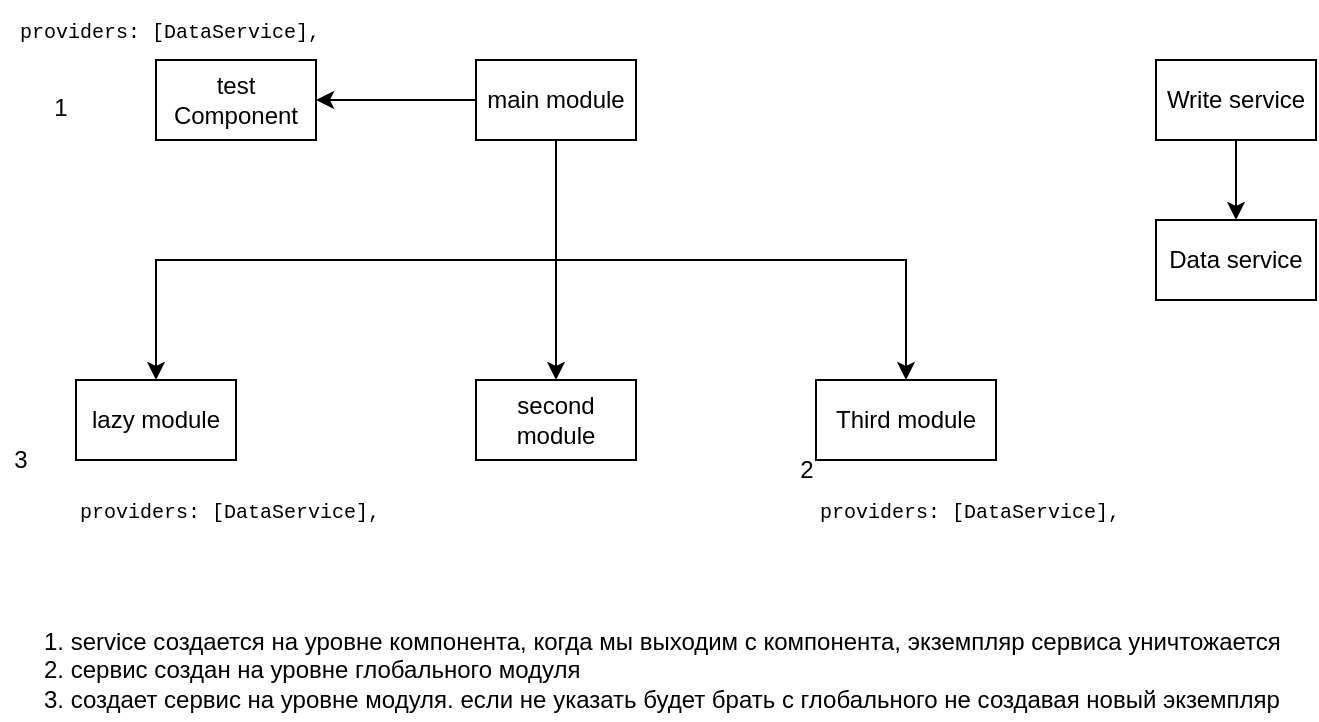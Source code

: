 <mxfile version="13.5.7" type="device" pages="2"><diagram id="C0SLp1-Ot98nmbYjIeOZ" name="main"><mxGraphModel dx="1024" dy="592" grid="1" gridSize="10" guides="1" tooltips="1" connect="1" arrows="1" fold="1" page="1" pageScale="1" pageWidth="827" pageHeight="1169" math="0" shadow="0"><root><mxCell id="0"/><mxCell id="1" parent="0"/><mxCell id="SQmlq7R7HWTLTf6F8Y6v-3" value="" style="edgeStyle=orthogonalEdgeStyle;rounded=0;orthogonalLoop=1;jettySize=auto;html=1;" parent="1" source="SQmlq7R7HWTLTf6F8Y6v-1" target="SQmlq7R7HWTLTf6F8Y6v-2" edge="1"><mxGeometry relative="1" as="geometry"><Array as="points"><mxPoint x="300" y="140"/><mxPoint x="100" y="140"/></Array></mxGeometry></mxCell><mxCell id="SQmlq7R7HWTLTf6F8Y6v-5" value="" style="edgeStyle=orthogonalEdgeStyle;rounded=0;orthogonalLoop=1;jettySize=auto;html=1;" parent="1" source="SQmlq7R7HWTLTf6F8Y6v-1" target="SQmlq7R7HWTLTf6F8Y6v-4" edge="1"><mxGeometry relative="1" as="geometry"/></mxCell><mxCell id="RutKsUSiZarbqHgRQC9i-5" style="edgeStyle=orthogonalEdgeStyle;rounded=0;orthogonalLoop=1;jettySize=auto;html=1;exitX=0.5;exitY=1;exitDx=0;exitDy=0;" parent="1" source="SQmlq7R7HWTLTf6F8Y6v-1" target="RutKsUSiZarbqHgRQC9i-2" edge="1"><mxGeometry relative="1" as="geometry"/></mxCell><mxCell id="RutKsUSiZarbqHgRQC9i-7" value="" style="edgeStyle=orthogonalEdgeStyle;rounded=0;orthogonalLoop=1;jettySize=auto;html=1;" parent="1" source="SQmlq7R7HWTLTf6F8Y6v-1" target="RutKsUSiZarbqHgRQC9i-6" edge="1"><mxGeometry relative="1" as="geometry"/></mxCell><mxCell id="SQmlq7R7HWTLTf6F8Y6v-1" value="main module" style="rounded=0;whiteSpace=wrap;html=1;" parent="1" vertex="1"><mxGeometry x="260" y="40" width="80" height="40" as="geometry"/></mxCell><mxCell id="RutKsUSiZarbqHgRQC9i-6" value="test Component" style="rounded=0;whiteSpace=wrap;html=1;" parent="1" vertex="1"><mxGeometry x="100" y="40" width="80" height="40" as="geometry"/></mxCell><mxCell id="SQmlq7R7HWTLTf6F8Y6v-4" value="second module" style="rounded=0;whiteSpace=wrap;html=1;" parent="1" vertex="1"><mxGeometry x="260" y="200" width="80" height="40" as="geometry"/></mxCell><mxCell id="SQmlq7R7HWTLTf6F8Y6v-2" value="lazy module" style="rounded=0;whiteSpace=wrap;html=1;" parent="1" vertex="1"><mxGeometry x="60" y="200" width="80" height="40" as="geometry"/></mxCell><mxCell id="RutKsUSiZarbqHgRQC9i-1" style="edgeStyle=orthogonalEdgeStyle;rounded=0;orthogonalLoop=1;jettySize=auto;html=1;exitX=0.5;exitY=1;exitDx=0;exitDy=0;entryX=0.5;entryY=0;entryDx=0;entryDy=0;" parent="1" source="SQmlq7R7HWTLTf6F8Y6v-6" target="SQmlq7R7HWTLTf6F8Y6v-7" edge="1"><mxGeometry relative="1" as="geometry"/></mxCell><mxCell id="SQmlq7R7HWTLTf6F8Y6v-6" value="Write service" style="rounded=0;whiteSpace=wrap;html=1;" parent="1" vertex="1"><mxGeometry x="600" y="40" width="80" height="40" as="geometry"/></mxCell><mxCell id="SQmlq7R7HWTLTf6F8Y6v-7" value="Data service" style="rounded=0;whiteSpace=wrap;html=1;" parent="1" vertex="1"><mxGeometry x="600" y="120" width="80" height="40" as="geometry"/></mxCell><mxCell id="RutKsUSiZarbqHgRQC9i-2" value="Third module" style="rounded=0;whiteSpace=wrap;html=1;" parent="1" vertex="1"><mxGeometry x="430" y="200" width="90" height="40" as="geometry"/></mxCell><mxCell id="RutKsUSiZarbqHgRQC9i-8" value="&lt;div style=&quot;font-family: &amp;#34;consolas&amp;#34; , &amp;#34;courier new&amp;#34; , monospace ; font-weight: normal ; line-height: 19px&quot;&gt;&lt;div&gt;&lt;font style=&quot;font-size: 10px ; line-height: 80%&quot;&gt;providers:&amp;nbsp;[DataService],&lt;/font&gt;&lt;/div&gt;&lt;/div&gt;" style="text;whiteSpace=wrap;html=1;" parent="1" vertex="1"><mxGeometry x="430" y="250" width="160" height="20" as="geometry"/></mxCell><mxCell id="RutKsUSiZarbqHgRQC9i-9" value="&lt;div style=&quot;font-family: &amp;#34;consolas&amp;#34; , &amp;#34;courier new&amp;#34; , monospace ; font-weight: normal ; line-height: 19px&quot;&gt;&lt;div&gt;&lt;font style=&quot;font-size: 10px ; line-height: 80%&quot;&gt;providers:&amp;nbsp;[DataService],&lt;/font&gt;&lt;/div&gt;&lt;/div&gt;" style="text;whiteSpace=wrap;html=1;" parent="1" vertex="1"><mxGeometry x="60" y="250" width="160" height="20" as="geometry"/></mxCell><mxCell id="RutKsUSiZarbqHgRQC9i-10" value="&lt;div style=&quot;font-family: &amp;#34;consolas&amp;#34; , &amp;#34;courier new&amp;#34; , monospace ; font-weight: normal ; line-height: 19px&quot;&gt;&lt;div&gt;&lt;font style=&quot;font-size: 10px ; line-height: 80%&quot;&gt;providers:&amp;nbsp;[DataService],&lt;/font&gt;&lt;/div&gt;&lt;/div&gt;" style="text;whiteSpace=wrap;html=1;" parent="1" vertex="1"><mxGeometry x="30" y="10" width="160" height="20" as="geometry"/></mxCell><mxCell id="RutKsUSiZarbqHgRQC9i-11" value="1" style="text;html=1;align=center;verticalAlign=middle;resizable=0;points=[];autosize=1;" parent="1" vertex="1"><mxGeometry x="42" y="54" width="20" height="20" as="geometry"/></mxCell><mxCell id="RutKsUSiZarbqHgRQC9i-12" value="2" style="text;html=1;align=center;verticalAlign=middle;resizable=0;points=[];autosize=1;" parent="1" vertex="1"><mxGeometry x="415" y="235" width="20" height="20" as="geometry"/></mxCell><mxCell id="RutKsUSiZarbqHgRQC9i-13" value="3" style="text;html=1;align=center;verticalAlign=middle;resizable=0;points=[];autosize=1;" parent="1" vertex="1"><mxGeometry x="22" y="230" width="20" height="20" as="geometry"/></mxCell><mxCell id="RutKsUSiZarbqHgRQC9i-14" value="1. service создается на уровне компонента, когда мы выходим с компонента, экземпляр сервиса уничтожается&lt;br&gt;2. сервис создан на уровне глобального модуля&lt;br&gt;3. создает сервис на уровне модуля. если не указать будет брать с глобального не создавая новый экземпляр" style="text;html=1;align=left;verticalAlign=middle;resizable=0;points=[];autosize=1;" parent="1" vertex="1"><mxGeometry x="42" y="320" width="630" height="50" as="geometry"/></mxCell></root></mxGraphModel></diagram><diagram id="DaIKa1uCijTbf8ysFdA5" name="Services"><mxGraphModel dx="1024" dy="592" grid="1" gridSize="10" guides="1" tooltips="1" connect="1" arrows="1" fold="1" page="1" pageScale="1" pageWidth="827" pageHeight="1169" math="0" shadow="0"><root><mxCell id="qzsPanrn4zi56KVq3pib-0"/><mxCell id="qzsPanrn4zi56KVq3pib-1" parent="qzsPanrn4zi56KVq3pib-0"/><mxCell id="qzsPanrn4zi56KVq3pib-2" value="Component" style="rounded=0;whiteSpace=wrap;html=1;" parent="qzsPanrn4zi56KVq3pib-1" vertex="1"><mxGeometry x="40" y="120" width="80" height="40" as="geometry"/></mxCell><mxCell id="qzsPanrn4zi56KVq3pib-3" value="&lt;div style=&quot;font-family: &amp;#34;consolas&amp;#34; , &amp;#34;courier new&amp;#34; , monospace ; font-weight: normal ; line-height: 19px&quot;&gt;&lt;div&gt;&lt;font style=&quot;font-size: 12px&quot;&gt;providers:&amp;nbsp;[DataService]&lt;/font&gt;&lt;/div&gt;&lt;/div&gt;" style="text;whiteSpace=wrap;html=1;" parent="qzsPanrn4zi56KVq3pib-1" vertex="1"><mxGeometry x="40" y="170" width="210" height="30" as="geometry"/></mxCell><mxCell id="qzsPanrn4zi56KVq3pib-4" value="&lt;div style=&quot;font-family: &amp;#34;consolas&amp;#34; , &amp;#34;courier new&amp;#34; , monospace ; line-height: 19px&quot;&gt;&lt;font style=&quot;font-size: 11px&quot;&gt;constructor(private&amp;nbsp;dataService:&amp;nbsp;DataService){}&lt;/font&gt;&lt;/div&gt;" style="text;html=1;align=left;verticalAlign=middle;resizable=0;points=[];autosize=1;" parent="qzsPanrn4zi56KVq3pib-1" vertex="1"><mxGeometry x="40" y="200" width="300" height="20" as="geometry"/></mxCell><mxCell id="qzsPanrn4zi56KVq3pib-6" style="edgeStyle=orthogonalEdgeStyle;rounded=0;orthogonalLoop=1;jettySize=auto;html=1;exitX=0.5;exitY=1;exitDx=0;exitDy=0;" parent="qzsPanrn4zi56KVq3pib-1" source="qzsPanrn4zi56KVq3pib-5" target="qzsPanrn4zi56KVq3pib-2" edge="1"><mxGeometry relative="1" as="geometry"/></mxCell><mxCell id="qzsPanrn4zi56KVq3pib-5" value="DataService" style="rounded=0;whiteSpace=wrap;html=1;" parent="qzsPanrn4zi56KVq3pib-1" vertex="1"><mxGeometry x="40" y="40" width="80" height="40" as="geometry"/></mxCell><mxCell id="qzsPanrn4zi56KVq3pib-7" value="" style="endArrow=none;dashed=1;html=1;" parent="qzsPanrn4zi56KVq3pib-1" edge="1"><mxGeometry width="50" height="50" relative="1" as="geometry"><mxPoint x="360" y="320" as="sourcePoint"/><mxPoint x="360" y="40" as="targetPoint"/></mxGeometry></mxCell><mxCell id="qzsPanrn4zi56KVq3pib-8" value="Component" style="rounded=0;whiteSpace=wrap;html=1;" parent="qzsPanrn4zi56KVq3pib-1" vertex="1"><mxGeometry x="400" y="200" width="80" height="40" as="geometry"/></mxCell><mxCell id="qzsPanrn4zi56KVq3pib-9" value="&lt;div style=&quot;font-family: &amp;#34;consolas&amp;#34; , &amp;#34;courier new&amp;#34; , monospace ; font-weight: normal ; line-height: 19px&quot;&gt;&lt;div&gt;&lt;font style=&quot;font-size: 12px&quot;&gt;providers:&amp;nbsp;[DataService, LogService]&lt;/font&gt;&lt;/div&gt;&lt;/div&gt;" style="text;whiteSpace=wrap;html=1;" parent="qzsPanrn4zi56KVq3pib-1" vertex="1"><mxGeometry x="400" y="250" width="250" height="30" as="geometry"/></mxCell><mxCell id="qzsPanrn4zi56KVq3pib-10" value="&lt;div style=&quot;font-family: &amp;#34;consolas&amp;#34; , &amp;#34;courier new&amp;#34; , monospace ; line-height: 19px&quot;&gt;&lt;font style=&quot;font-size: 11px&quot;&gt;constructor(private&amp;nbsp;dataService:&amp;nbsp;DataService){}&lt;/font&gt;&lt;/div&gt;" style="text;html=1;align=left;verticalAlign=middle;resizable=0;points=[];autosize=1;" parent="qzsPanrn4zi56KVq3pib-1" vertex="1"><mxGeometry x="400" y="280" width="300" height="20" as="geometry"/></mxCell><mxCell id="qzsPanrn4zi56KVq3pib-11" style="edgeStyle=orthogonalEdgeStyle;rounded=0;orthogonalLoop=1;jettySize=auto;html=1;exitX=0.5;exitY=1;exitDx=0;exitDy=0;" parent="qzsPanrn4zi56KVq3pib-1" source="qzsPanrn4zi56KVq3pib-12" target="qzsPanrn4zi56KVq3pib-8" edge="1"><mxGeometry relative="1" as="geometry"/></mxCell><mxCell id="qzsPanrn4zi56KVq3pib-12" value="DataService" style="rounded=0;whiteSpace=wrap;html=1;" parent="qzsPanrn4zi56KVq3pib-1" vertex="1"><mxGeometry x="400" y="120" width="80" height="40" as="geometry"/></mxCell><mxCell id="qzsPanrn4zi56KVq3pib-14" style="edgeStyle=orthogonalEdgeStyle;rounded=0;orthogonalLoop=1;jettySize=auto;html=1;exitX=0.5;exitY=1;exitDx=0;exitDy=0;entryX=0.5;entryY=0;entryDx=0;entryDy=0;" parent="qzsPanrn4zi56KVq3pib-1" source="qzsPanrn4zi56KVq3pib-13" target="qzsPanrn4zi56KVq3pib-12" edge="1"><mxGeometry relative="1" as="geometry"/></mxCell><mxCell id="qzsPanrn4zi56KVq3pib-13" value="LogService" style="rounded=0;whiteSpace=wrap;html=1;" parent="qzsPanrn4zi56KVq3pib-1" vertex="1"><mxGeometry x="400" y="40" width="80" height="40" as="geometry"/></mxCell><mxCell id="qzsPanrn4zi56KVq3pib-15" value="@Ingecteble()" style="text;html=1;align=center;verticalAlign=middle;resizable=0;points=[];autosize=1;" parent="qzsPanrn4zi56KVq3pib-1" vertex="1"><mxGeometry x="495" y="130" width="90" height="20" as="geometry"/></mxCell><mxCell id="qzsPanrn4zi56KVq3pib-16" value="" style="endArrow=none;dashed=1;html=1;" parent="qzsPanrn4zi56KVq3pib-1" edge="1"><mxGeometry width="50" height="50" relative="1" as="geometry"><mxPoint x="40" y="320" as="sourcePoint"/><mxPoint x="800" y="320" as="targetPoint"/></mxGeometry></mxCell><mxCell id="qzsPanrn4zi56KVq3pib-17" value="Component" style="rounded=0;whiteSpace=wrap;html=1;" parent="qzsPanrn4zi56KVq3pib-1" vertex="1"><mxGeometry x="40" y="520" width="80" height="40" as="geometry"/></mxCell><mxCell id="qzsPanrn4zi56KVq3pib-18" value="&lt;div style=&quot;font-family: &amp;#34;consolas&amp;#34; , &amp;#34;courier new&amp;#34; , monospace ; font-weight: normal ; line-height: 19px&quot;&gt;&lt;div&gt;&lt;font style=&quot;font-size: 12px&quot;&gt;providers:&amp;nbsp;[DataService&lt;strike&gt;, LogService]&lt;/strike&gt;&lt;/font&gt;&lt;/div&gt;&lt;/div&gt;" style="text;whiteSpace=wrap;html=1;" parent="qzsPanrn4zi56KVq3pib-1" vertex="1"><mxGeometry x="40" y="570" width="250" height="30" as="geometry"/></mxCell><mxCell id="qzsPanrn4zi56KVq3pib-19" value="&lt;div style=&quot;font-family: &amp;#34;consolas&amp;#34; , &amp;#34;courier new&amp;#34; , monospace ; line-height: 19px&quot;&gt;&lt;font style=&quot;font-size: 11px&quot;&gt;constructor(private&amp;nbsp;dataService:&amp;nbsp;DataService){}&lt;/font&gt;&lt;/div&gt;" style="text;html=1;align=left;verticalAlign=middle;resizable=0;points=[];autosize=1;" parent="qzsPanrn4zi56KVq3pib-1" vertex="1"><mxGeometry x="40" y="600" width="300" height="20" as="geometry"/></mxCell><mxCell id="qzsPanrn4zi56KVq3pib-20" style="edgeStyle=orthogonalEdgeStyle;rounded=0;orthogonalLoop=1;jettySize=auto;html=1;exitX=0.5;exitY=1;exitDx=0;exitDy=0;" parent="qzsPanrn4zi56KVq3pib-1" source="qzsPanrn4zi56KVq3pib-21" target="qzsPanrn4zi56KVq3pib-17" edge="1"><mxGeometry relative="1" as="geometry"/></mxCell><mxCell id="qzsPanrn4zi56KVq3pib-21" value="DataService" style="rounded=0;whiteSpace=wrap;html=1;" parent="qzsPanrn4zi56KVq3pib-1" vertex="1"><mxGeometry x="40" y="440" width="80" height="40" as="geometry"/></mxCell><mxCell id="qzsPanrn4zi56KVq3pib-22" style="edgeStyle=orthogonalEdgeStyle;rounded=0;orthogonalLoop=1;jettySize=auto;html=1;exitX=0.5;exitY=1;exitDx=0;exitDy=0;entryX=0.5;entryY=0;entryDx=0;entryDy=0;" parent="qzsPanrn4zi56KVq3pib-1" source="qzsPanrn4zi56KVq3pib-23" target="qzsPanrn4zi56KVq3pib-21" edge="1"><mxGeometry relative="1" as="geometry"/></mxCell><mxCell id="qzsPanrn4zi56KVq3pib-23" value="LogService" style="rounded=0;whiteSpace=wrap;html=1;" parent="qzsPanrn4zi56KVq3pib-1" vertex="1"><mxGeometry x="40" y="360" width="80" height="40" as="geometry"/></mxCell><mxCell id="qzsPanrn4zi56KVq3pib-24" value="@Ingecteble()" style="text;html=1;align=center;verticalAlign=middle;resizable=0;points=[];autosize=1;" parent="qzsPanrn4zi56KVq3pib-1" vertex="1"><mxGeometry x="140" y="440" width="90" height="20" as="geometry"/></mxCell><mxCell id="qzsPanrn4zi56KVq3pib-25" value="&lt;div style=&quot;font-family: &amp;#34;consolas&amp;#34; , &amp;#34;courier new&amp;#34; , monospace ; font-weight: normal ; font-size: 14px ; line-height: 19px&quot;&gt;&lt;div&gt;constructor(@Optional()&amp;nbsp;private&amp;nbsp;logService:&amp;nbsp;LogService){}&lt;/div&gt;&lt;/div&gt;" style="text;whiteSpace=wrap;html=1;" parent="qzsPanrn4zi56KVq3pib-1" vertex="1"><mxGeometry x="140" y="450" width="460" height="30" as="geometry"/></mxCell><mxCell id="qzsPanrn4zi56KVq3pib-27" value="&lt;div style=&quot;font-family: &amp;#34;consolas&amp;#34; , &amp;#34;courier new&amp;#34; , monospace ; font-weight: normal ; font-size: 14px ; line-height: 19px&quot;&gt;&lt;div&gt;if&amp;nbsp;(this.logService)&amp;nbsp;this.logService.write(&quot;операция&amp;nbsp;получения&amp;nbsp;данных&quot;);&lt;/div&gt;&lt;/div&gt;" style="text;whiteSpace=wrap;html=1;" parent="qzsPanrn4zi56KVq3pib-1" vertex="1"><mxGeometry x="140" y="470" width="550" height="30" as="geometry"/></mxCell><mxCell id="qzsPanrn4zi56KVq3pib-28" value="" style="endArrow=none;dashed=1;html=1;" parent="qzsPanrn4zi56KVq3pib-1" edge="1"><mxGeometry width="50" height="50" relative="1" as="geometry"><mxPoint x="40" y="660" as="sourcePoint"/><mxPoint x="800" y="660" as="targetPoint"/></mxGeometry></mxCell><mxCell id="qzsPanrn4zi56KVq3pib-38" value="" style="edgeStyle=orthogonalEdgeStyle;rounded=0;orthogonalLoop=1;jettySize=auto;html=1;" parent="qzsPanrn4zi56KVq3pib-1" source="qzsPanrn4zi56KVq3pib-29" target="qzsPanrn4zi56KVq3pib-37" edge="1"><mxGeometry relative="1" as="geometry"/></mxCell><mxCell id="qzsPanrn4zi56KVq3pib-29" value="Module" style="rounded=0;whiteSpace=wrap;html=1;" parent="qzsPanrn4zi56KVq3pib-1" vertex="1"><mxGeometry x="320" y="720" width="80" height="40" as="geometry"/></mxCell><mxCell id="qzsPanrn4zi56KVq3pib-37" value="Component" style="rounded=0;whiteSpace=wrap;html=1;" parent="qzsPanrn4zi56KVq3pib-1" vertex="1"><mxGeometry x="320" y="800" width="80" height="40" as="geometry"/></mxCell><mxCell id="qzsPanrn4zi56KVq3pib-30" value="&lt;div style=&quot;font-family: &amp;#34;consolas&amp;#34; , &amp;#34;courier new&amp;#34; , monospace ; font-weight: normal ; line-height: 19px&quot;&gt;&lt;div&gt;&lt;font style=&quot;font-size: 12px&quot;&gt;providers:&amp;nbsp;[DataService, LogService]&lt;/font&gt;&lt;/div&gt;&lt;/div&gt;" style="text;whiteSpace=wrap;html=1;" parent="qzsPanrn4zi56KVq3pib-1" vertex="1"><mxGeometry x="430" y="725" width="250" height="30" as="geometry"/></mxCell><mxCell id="qzsPanrn4zi56KVq3pib-31" value="&lt;div style=&quot;font-family: &amp;#34;consolas&amp;#34; , &amp;#34;courier new&amp;#34; , monospace ; line-height: 19px&quot;&gt;&lt;font style=&quot;font-size: 11px&quot;&gt;constructor(private&amp;nbsp;dataService:&amp;nbsp;DataService){}&lt;/font&gt;&lt;/div&gt;" style="text;html=1;align=left;verticalAlign=middle;resizable=0;points=[];autosize=1;" parent="qzsPanrn4zi56KVq3pib-1" vertex="1"><mxGeometry x="430" y="810" width="300" height="20" as="geometry"/></mxCell><mxCell id="qzsPanrn4zi56KVq3pib-33" value="DataService" style="rounded=0;whiteSpace=wrap;html=1;" parent="qzsPanrn4zi56KVq3pib-1" vertex="1"><mxGeometry x="80" y="800" width="80" height="40" as="geometry"/></mxCell><mxCell id="qzsPanrn4zi56KVq3pib-34" style="edgeStyle=orthogonalEdgeStyle;rounded=0;orthogonalLoop=1;jettySize=auto;html=1;exitX=0.5;exitY=1;exitDx=0;exitDy=0;entryX=0.5;entryY=0;entryDx=0;entryDy=0;" parent="qzsPanrn4zi56KVq3pib-1" source="qzsPanrn4zi56KVq3pib-35" target="qzsPanrn4zi56KVq3pib-33" edge="1"><mxGeometry relative="1" as="geometry"/></mxCell><mxCell id="qzsPanrn4zi56KVq3pib-35" value="LogService" style="rounded=0;whiteSpace=wrap;html=1;" parent="qzsPanrn4zi56KVq3pib-1" vertex="1"><mxGeometry x="80" y="720" width="80" height="40" as="geometry"/></mxCell><mxCell id="qzsPanrn4zi56KVq3pib-36" value="@Ingecteble()" style="text;html=1;align=center;verticalAlign=middle;resizable=0;points=[];autosize=1;" parent="qzsPanrn4zi56KVq3pib-1" vertex="1"><mxGeometry x="160" y="810" width="90" height="20" as="geometry"/></mxCell><mxCell id="qzsPanrn4zi56KVq3pib-39" value="Или" style="text;html=1;align=center;verticalAlign=middle;resizable=0;points=[];autosize=1;" parent="qzsPanrn4zi56KVq3pib-1" vertex="1"><mxGeometry x="313" y="873" width="40" height="20" as="geometry"/></mxCell><mxCell id="qzsPanrn4zi56KVq3pib-40" value="" style="edgeStyle=orthogonalEdgeStyle;rounded=0;orthogonalLoop=1;jettySize=auto;html=1;" parent="qzsPanrn4zi56KVq3pib-1" source="qzsPanrn4zi56KVq3pib-41" target="qzsPanrn4zi56KVq3pib-42" edge="1"><mxGeometry relative="1" as="geometry"/></mxCell><mxCell id="qzsPanrn4zi56KVq3pib-41" value="Module" style="rounded=0;whiteSpace=wrap;html=1;" parent="qzsPanrn4zi56KVq3pib-1" vertex="1"><mxGeometry x="320" y="920" width="80" height="40" as="geometry"/></mxCell><mxCell id="qzsPanrn4zi56KVq3pib-42" value="Component" style="rounded=0;whiteSpace=wrap;html=1;" parent="qzsPanrn4zi56KVq3pib-1" vertex="1"><mxGeometry x="320" y="1000" width="80" height="40" as="geometry"/></mxCell><mxCell id="qzsPanrn4zi56KVq3pib-43" value="&lt;div style=&quot;font-family: &amp;#34;consolas&amp;#34; , &amp;#34;courier new&amp;#34; , monospace ; font-weight: normal ; line-height: 19px&quot;&gt;&lt;div&gt;&lt;font style=&quot;font-size: 12px&quot;&gt;&lt;strike&gt;providers:&amp;nbsp;[DataService, LogService]&lt;/strike&gt;&lt;/font&gt;&lt;/div&gt;&lt;/div&gt;" style="text;whiteSpace=wrap;html=1;" parent="qzsPanrn4zi56KVq3pib-1" vertex="1"><mxGeometry x="430" y="925" width="250" height="30" as="geometry"/></mxCell><mxCell id="qzsPanrn4zi56KVq3pib-44" value="&lt;div style=&quot;font-family: &amp;#34;consolas&amp;#34; , &amp;#34;courier new&amp;#34; , monospace ; line-height: 19px&quot;&gt;&lt;font style=&quot;font-size: 11px&quot;&gt;constructor(private&amp;nbsp;dataService:&amp;nbsp;DataService){}&lt;/font&gt;&lt;/div&gt;" style="text;html=1;align=left;verticalAlign=middle;resizable=0;points=[];autosize=1;" parent="qzsPanrn4zi56KVq3pib-1" vertex="1"><mxGeometry x="430" y="1010" width="300" height="20" as="geometry"/></mxCell><mxCell id="qzsPanrn4zi56KVq3pib-45" value="DataService" style="rounded=0;whiteSpace=wrap;html=1;" parent="qzsPanrn4zi56KVq3pib-1" vertex="1"><mxGeometry x="80" y="1000" width="80" height="40" as="geometry"/></mxCell><mxCell id="qzsPanrn4zi56KVq3pib-46" style="edgeStyle=orthogonalEdgeStyle;rounded=0;orthogonalLoop=1;jettySize=auto;html=1;exitX=0.5;exitY=1;exitDx=0;exitDy=0;entryX=0.5;entryY=0;entryDx=0;entryDy=0;" parent="qzsPanrn4zi56KVq3pib-1" source="qzsPanrn4zi56KVq3pib-47" target="qzsPanrn4zi56KVq3pib-45" edge="1"><mxGeometry relative="1" as="geometry"/></mxCell><mxCell id="qzsPanrn4zi56KVq3pib-47" value="LogService" style="rounded=0;whiteSpace=wrap;html=1;" parent="qzsPanrn4zi56KVq3pib-1" vertex="1"><mxGeometry x="80" y="920" width="80" height="40" as="geometry"/></mxCell><mxCell id="qzsPanrn4zi56KVq3pib-48" value="&lt;font color=&quot;#ff3333&quot;&gt;@Ingecteble({providedIn: 'root'})&lt;/font&gt;" style="text;html=1;align=center;verticalAlign=middle;resizable=0;points=[];autosize=1;" parent="qzsPanrn4zi56KVq3pib-1" vertex="1"><mxGeometry x="90" y="1040" width="190" height="20" as="geometry"/></mxCell></root></mxGraphModel></diagram></mxfile>